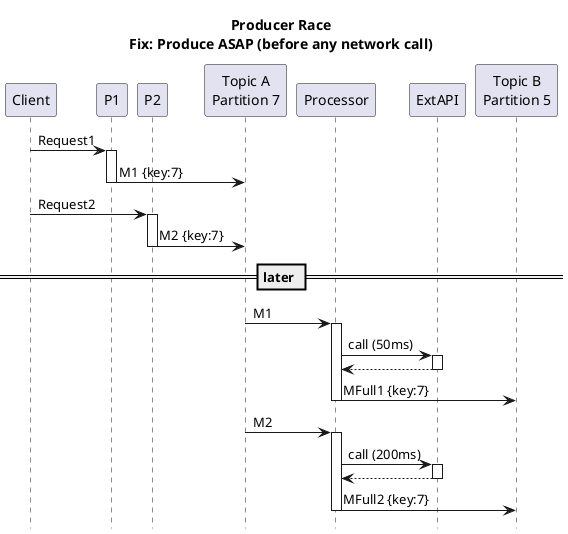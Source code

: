 @startuml
title Producer Race\nFix: Produce ASAP (before any network call)
hide footbox
participant Client
participant P1
participant P2
participant "Topic A\nPartition 7" as TA_P7
participant "Topic B\nPartition 5" as TB_P5 order 10

Client->P1++: Request1
TA_P7<-P1--: M1 {key:7}
Client->P2++: Request2
TA_P7<-P2--: M2 {key:7}

== later ==
TA_P7->Processor++:M1
Processor->ExtAPI++:call (50ms)
Processor<--ExtAPI--
TB_P5<-Processor--:MFull1 {key:7}

TA_P7->Processor++:M2
Processor->ExtAPI++:call (200ms)
Processor<--ExtAPI--
TB_P5<-Processor--:MFull2 {key:7}
@enduml

Hint: comment out